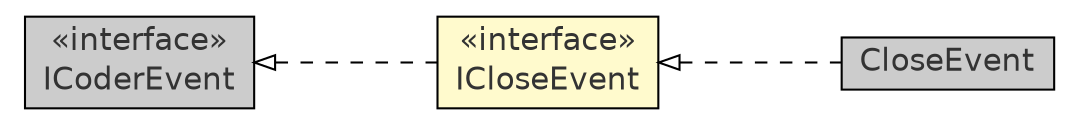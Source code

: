 #!/usr/local/bin/dot
#
# Class diagram 
# Generated by UmlGraph version 4.8 (http://www.spinellis.gr/sw/umlgraph)
#

digraph G {
	edge [fontname="Helvetica",fontsize=10,labelfontname="Helvetica",labelfontsize=10];
	node [fontname="Helvetica",fontsize=10,shape=plaintext];
	rankdir=LR;
	ranksep=1;
	// com.xuggle.mediatool.event.ICoderEvent
	c22507 [label=<<table border="0" cellborder="1" cellspacing="0" cellpadding="2" port="p" bgcolor="grey80" href="./ICoderEvent.html">
		<tr><td><table border="0" cellspacing="0" cellpadding="1">
			<tr><td> &laquo;interface&raquo; </td></tr>
			<tr><td> ICoderEvent </td></tr>
		</table></td></tr>
		</table>>, fontname="Helvetica", fontcolor="grey20", fontsize=15.0];
	// com.xuggle.mediatool.event.ICloseEvent
	c22508 [label=<<table border="0" cellborder="1" cellspacing="0" cellpadding="2" port="p" bgcolor="lemonChiffon" href="./ICloseEvent.html">
		<tr><td><table border="0" cellspacing="0" cellpadding="1">
			<tr><td> &laquo;interface&raquo; </td></tr>
			<tr><td> ICloseEvent </td></tr>
		</table></td></tr>
		</table>>, fontname="Helvetica", fontcolor="grey20", fontsize=15.0];
	// com.xuggle.mediatool.event.CloseEvent
	c22512 [label=<<table border="0" cellborder="1" cellspacing="0" cellpadding="2" port="p" bgcolor="grey80" href="./CloseEvent.html">
		<tr><td><table border="0" cellspacing="0" cellpadding="1">
			<tr><td> CloseEvent </td></tr>
		</table></td></tr>
		</table>>, fontname="Helvetica", fontcolor="grey20", fontsize=15.0];
	//com.xuggle.mediatool.event.ICloseEvent implements com.xuggle.mediatool.event.ICoderEvent
	c22507:p -> c22508:p [dir=back,arrowtail=empty,style=dashed];
	//com.xuggle.mediatool.event.CloseEvent implements com.xuggle.mediatool.event.ICloseEvent
	c22508:p -> c22512:p [dir=back,arrowtail=empty,style=dashed];
}

